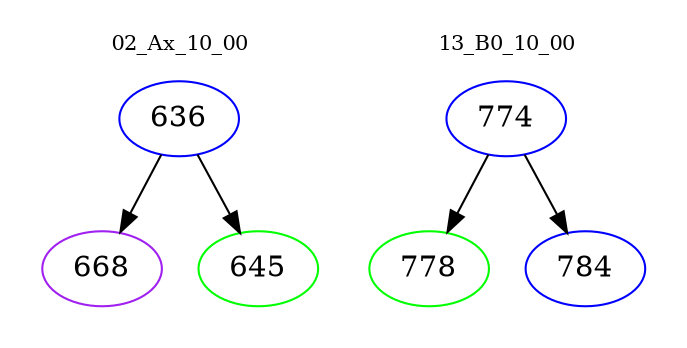 digraph{
subgraph cluster_0 {
color = white
label = "02_Ax_10_00";
fontsize=10;
T0_636 [label="636", color="blue"]
T0_636 -> T0_668 [color="black"]
T0_668 [label="668", color="purple"]
T0_636 -> T0_645 [color="black"]
T0_645 [label="645", color="green"]
}
subgraph cluster_1 {
color = white
label = "13_B0_10_00";
fontsize=10;
T1_774 [label="774", color="blue"]
T1_774 -> T1_778 [color="black"]
T1_778 [label="778", color="green"]
T1_774 -> T1_784 [color="black"]
T1_784 [label="784", color="blue"]
}
}
